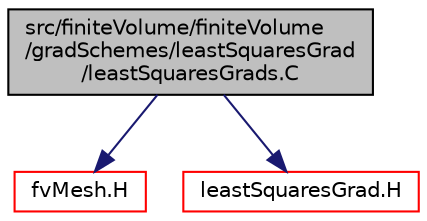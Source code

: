 digraph "src/finiteVolume/finiteVolume/gradSchemes/leastSquaresGrad/leastSquaresGrads.C"
{
  bgcolor="transparent";
  edge [fontname="Helvetica",fontsize="10",labelfontname="Helvetica",labelfontsize="10"];
  node [fontname="Helvetica",fontsize="10",shape=record];
  Node1 [label="src/finiteVolume/finiteVolume\l/gradSchemes/leastSquaresGrad\l/leastSquaresGrads.C",height=0.2,width=0.4,color="black", fillcolor="grey75", style="filled", fontcolor="black"];
  Node1 -> Node2 [color="midnightblue",fontsize="10",style="solid",fontname="Helvetica"];
  Node2 [label="fvMesh.H",height=0.2,width=0.4,color="red",URL="$a05998.html"];
  Node1 -> Node3 [color="midnightblue",fontsize="10",style="solid",fontname="Helvetica"];
  Node3 [label="leastSquaresGrad.H",height=0.2,width=0.4,color="red",URL="$a05864.html"];
}
